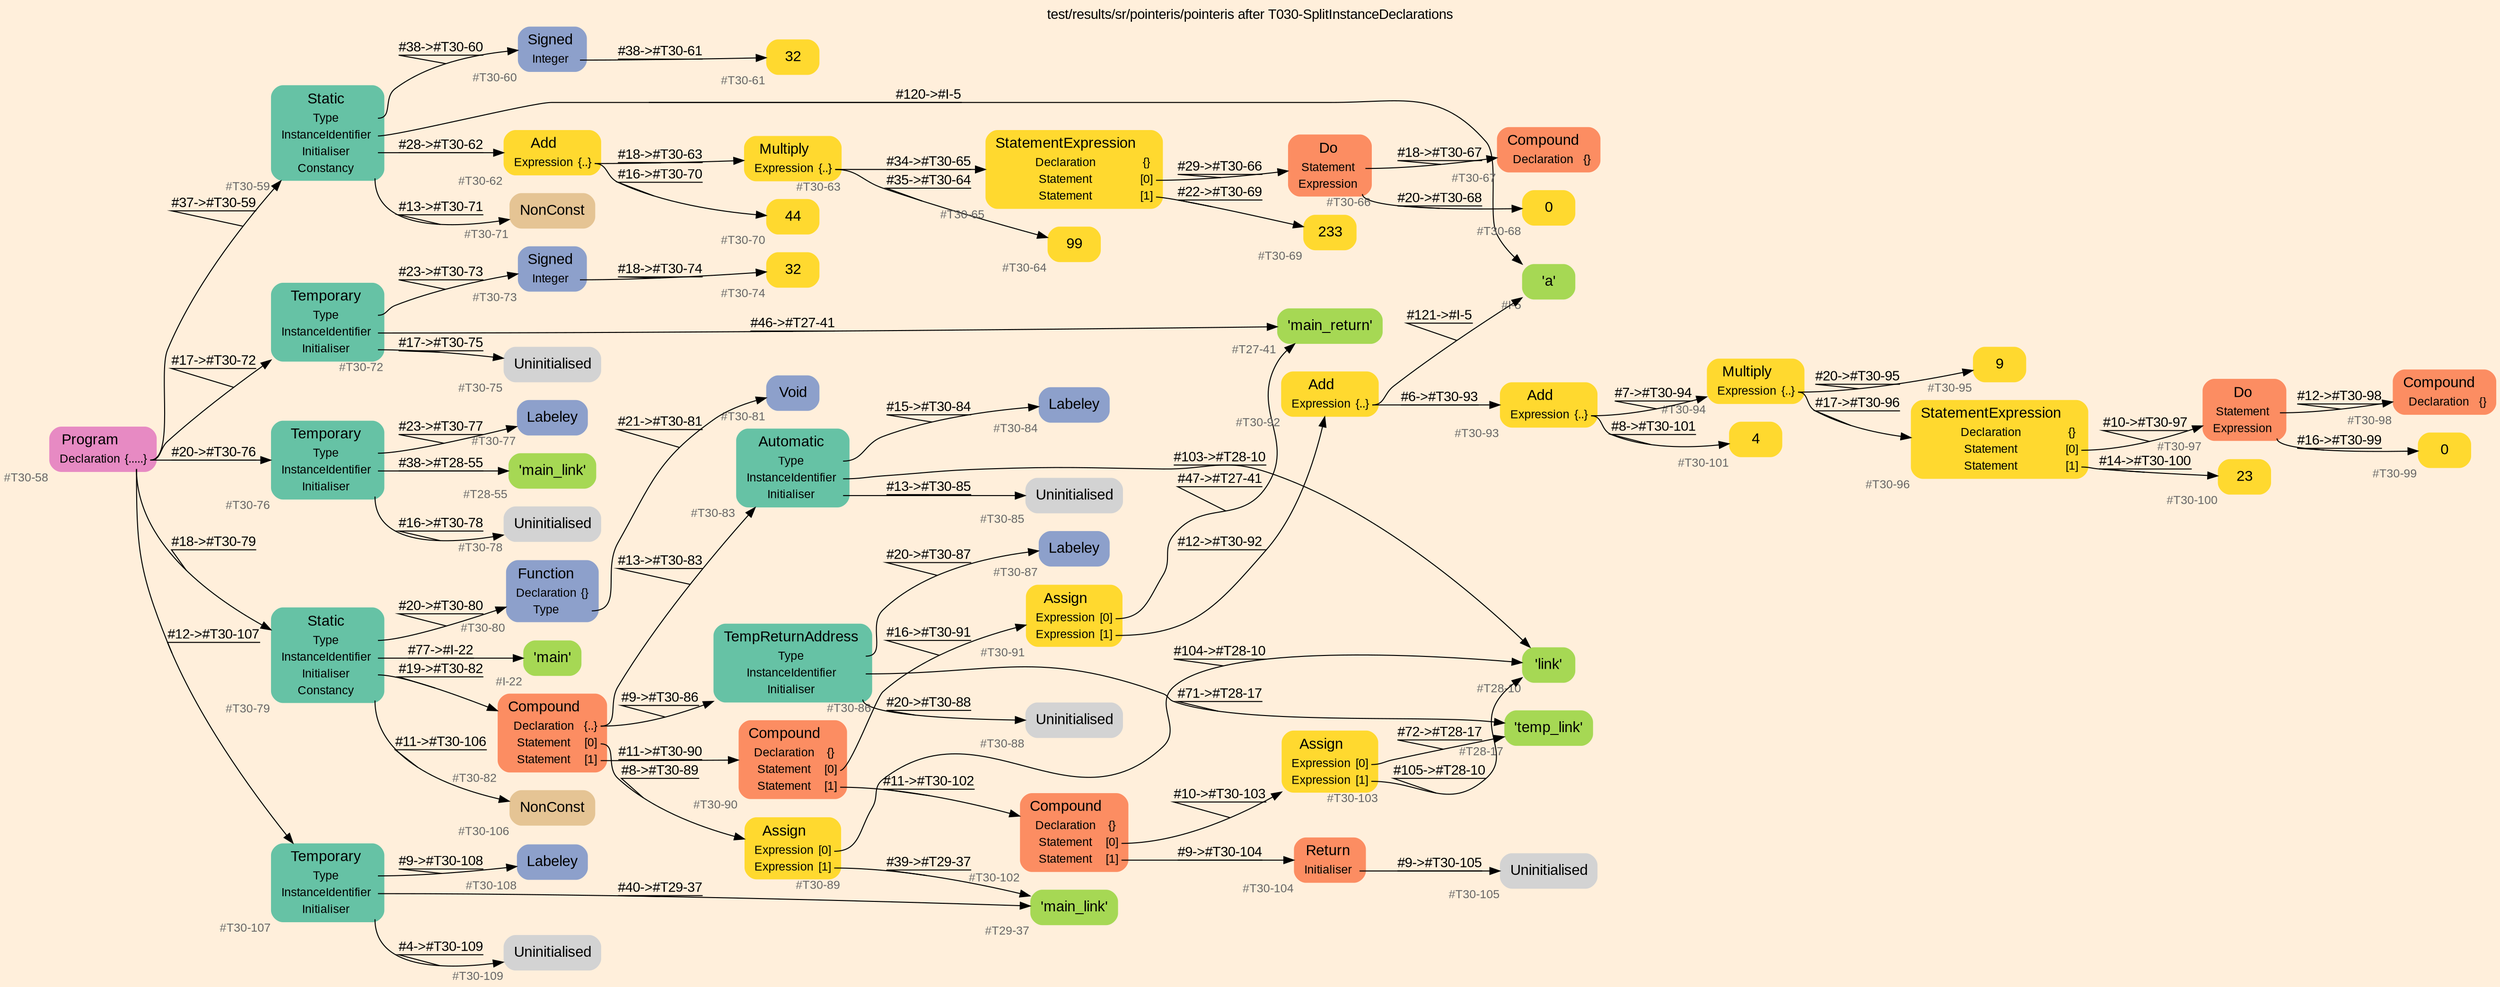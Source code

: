 digraph "test/results/sr/pointeris/pointeris after T030-SplitInstanceDeclarations" {
label = "test/results/sr/pointeris/pointeris after T030-SplitInstanceDeclarations"
labelloc = t
graph [
    rankdir = "LR"
    ranksep = 0.3
    bgcolor = antiquewhite1
    color = black
    fontcolor = black
    fontname = "Arial"
];
node [
    fontname = "Arial"
];
edge [
    fontname = "Arial"
];

// -------------------- node figure --------------------
// -------- block #T30-58 ----------
"#T30-58" [
    fillcolor = "/set28/4"
    xlabel = "#T30-58"
    fontsize = "12"
    fontcolor = grey40
    shape = "plaintext"
    label = <<TABLE BORDER="0" CELLBORDER="0" CELLSPACING="0">
     <TR><TD><FONT COLOR="black" POINT-SIZE="15">Program</FONT></TD></TR>
     <TR><TD><FONT COLOR="black" POINT-SIZE="12">Declaration</FONT></TD><TD PORT="port0"><FONT COLOR="black" POINT-SIZE="12">{.....}</FONT></TD></TR>
    </TABLE>>
    style = "rounded,filled"
];

// -------- block #T30-59 ----------
"#T30-59" [
    fillcolor = "/set28/1"
    xlabel = "#T30-59"
    fontsize = "12"
    fontcolor = grey40
    shape = "plaintext"
    label = <<TABLE BORDER="0" CELLBORDER="0" CELLSPACING="0">
     <TR><TD><FONT COLOR="black" POINT-SIZE="15">Static</FONT></TD></TR>
     <TR><TD><FONT COLOR="black" POINT-SIZE="12">Type</FONT></TD><TD PORT="port0"></TD></TR>
     <TR><TD><FONT COLOR="black" POINT-SIZE="12">InstanceIdentifier</FONT></TD><TD PORT="port1"></TD></TR>
     <TR><TD><FONT COLOR="black" POINT-SIZE="12">Initialiser</FONT></TD><TD PORT="port2"></TD></TR>
     <TR><TD><FONT COLOR="black" POINT-SIZE="12">Constancy</FONT></TD><TD PORT="port3"></TD></TR>
    </TABLE>>
    style = "rounded,filled"
];

// -------- block #T30-60 ----------
"#T30-60" [
    fillcolor = "/set28/3"
    xlabel = "#T30-60"
    fontsize = "12"
    fontcolor = grey40
    shape = "plaintext"
    label = <<TABLE BORDER="0" CELLBORDER="0" CELLSPACING="0">
     <TR><TD><FONT COLOR="black" POINT-SIZE="15">Signed</FONT></TD></TR>
     <TR><TD><FONT COLOR="black" POINT-SIZE="12">Integer</FONT></TD><TD PORT="port0"></TD></TR>
    </TABLE>>
    style = "rounded,filled"
];

// -------- block #T30-61 ----------
"#T30-61" [
    fillcolor = "/set28/6"
    xlabel = "#T30-61"
    fontsize = "12"
    fontcolor = grey40
    shape = "plaintext"
    label = <<TABLE BORDER="0" CELLBORDER="0" CELLSPACING="0">
     <TR><TD><FONT COLOR="black" POINT-SIZE="15">32</FONT></TD></TR>
    </TABLE>>
    style = "rounded,filled"
];

// -------- block #I-5 ----------
"#I-5" [
    fillcolor = "/set28/5"
    xlabel = "#I-5"
    fontsize = "12"
    fontcolor = grey40
    shape = "plaintext"
    label = <<TABLE BORDER="0" CELLBORDER="0" CELLSPACING="0">
     <TR><TD><FONT COLOR="black" POINT-SIZE="15">'a'</FONT></TD></TR>
    </TABLE>>
    style = "rounded,filled"
];

// -------- block #T30-62 ----------
"#T30-62" [
    fillcolor = "/set28/6"
    xlabel = "#T30-62"
    fontsize = "12"
    fontcolor = grey40
    shape = "plaintext"
    label = <<TABLE BORDER="0" CELLBORDER="0" CELLSPACING="0">
     <TR><TD><FONT COLOR="black" POINT-SIZE="15">Add</FONT></TD></TR>
     <TR><TD><FONT COLOR="black" POINT-SIZE="12">Expression</FONT></TD><TD PORT="port0"><FONT COLOR="black" POINT-SIZE="12">{..}</FONT></TD></TR>
    </TABLE>>
    style = "rounded,filled"
];

// -------- block #T30-63 ----------
"#T30-63" [
    fillcolor = "/set28/6"
    xlabel = "#T30-63"
    fontsize = "12"
    fontcolor = grey40
    shape = "plaintext"
    label = <<TABLE BORDER="0" CELLBORDER="0" CELLSPACING="0">
     <TR><TD><FONT COLOR="black" POINT-SIZE="15">Multiply</FONT></TD></TR>
     <TR><TD><FONT COLOR="black" POINT-SIZE="12">Expression</FONT></TD><TD PORT="port0"><FONT COLOR="black" POINT-SIZE="12">{..}</FONT></TD></TR>
    </TABLE>>
    style = "rounded,filled"
];

// -------- block #T30-64 ----------
"#T30-64" [
    fillcolor = "/set28/6"
    xlabel = "#T30-64"
    fontsize = "12"
    fontcolor = grey40
    shape = "plaintext"
    label = <<TABLE BORDER="0" CELLBORDER="0" CELLSPACING="0">
     <TR><TD><FONT COLOR="black" POINT-SIZE="15">99</FONT></TD></TR>
    </TABLE>>
    style = "rounded,filled"
];

// -------- block #T30-65 ----------
"#T30-65" [
    fillcolor = "/set28/6"
    xlabel = "#T30-65"
    fontsize = "12"
    fontcolor = grey40
    shape = "plaintext"
    label = <<TABLE BORDER="0" CELLBORDER="0" CELLSPACING="0">
     <TR><TD><FONT COLOR="black" POINT-SIZE="15">StatementExpression</FONT></TD></TR>
     <TR><TD><FONT COLOR="black" POINT-SIZE="12">Declaration</FONT></TD><TD PORT="port0"><FONT COLOR="black" POINT-SIZE="12">{}</FONT></TD></TR>
     <TR><TD><FONT COLOR="black" POINT-SIZE="12">Statement</FONT></TD><TD PORT="port1"><FONT COLOR="black" POINT-SIZE="12">[0]</FONT></TD></TR>
     <TR><TD><FONT COLOR="black" POINT-SIZE="12">Statement</FONT></TD><TD PORT="port2"><FONT COLOR="black" POINT-SIZE="12">[1]</FONT></TD></TR>
    </TABLE>>
    style = "rounded,filled"
];

// -------- block #T30-66 ----------
"#T30-66" [
    fillcolor = "/set28/2"
    xlabel = "#T30-66"
    fontsize = "12"
    fontcolor = grey40
    shape = "plaintext"
    label = <<TABLE BORDER="0" CELLBORDER="0" CELLSPACING="0">
     <TR><TD><FONT COLOR="black" POINT-SIZE="15">Do</FONT></TD></TR>
     <TR><TD><FONT COLOR="black" POINT-SIZE="12">Statement</FONT></TD><TD PORT="port0"></TD></TR>
     <TR><TD><FONT COLOR="black" POINT-SIZE="12">Expression</FONT></TD><TD PORT="port1"></TD></TR>
    </TABLE>>
    style = "rounded,filled"
];

// -------- block #T30-67 ----------
"#T30-67" [
    fillcolor = "/set28/2"
    xlabel = "#T30-67"
    fontsize = "12"
    fontcolor = grey40
    shape = "plaintext"
    label = <<TABLE BORDER="0" CELLBORDER="0" CELLSPACING="0">
     <TR><TD><FONT COLOR="black" POINT-SIZE="15">Compound</FONT></TD></TR>
     <TR><TD><FONT COLOR="black" POINT-SIZE="12">Declaration</FONT></TD><TD PORT="port0"><FONT COLOR="black" POINT-SIZE="12">{}</FONT></TD></TR>
    </TABLE>>
    style = "rounded,filled"
];

// -------- block #T30-68 ----------
"#T30-68" [
    fillcolor = "/set28/6"
    xlabel = "#T30-68"
    fontsize = "12"
    fontcolor = grey40
    shape = "plaintext"
    label = <<TABLE BORDER="0" CELLBORDER="0" CELLSPACING="0">
     <TR><TD><FONT COLOR="black" POINT-SIZE="15">0</FONT></TD></TR>
    </TABLE>>
    style = "rounded,filled"
];

// -------- block #T30-69 ----------
"#T30-69" [
    fillcolor = "/set28/6"
    xlabel = "#T30-69"
    fontsize = "12"
    fontcolor = grey40
    shape = "plaintext"
    label = <<TABLE BORDER="0" CELLBORDER="0" CELLSPACING="0">
     <TR><TD><FONT COLOR="black" POINT-SIZE="15">233</FONT></TD></TR>
    </TABLE>>
    style = "rounded,filled"
];

// -------- block #T30-70 ----------
"#T30-70" [
    fillcolor = "/set28/6"
    xlabel = "#T30-70"
    fontsize = "12"
    fontcolor = grey40
    shape = "plaintext"
    label = <<TABLE BORDER="0" CELLBORDER="0" CELLSPACING="0">
     <TR><TD><FONT COLOR="black" POINT-SIZE="15">44</FONT></TD></TR>
    </TABLE>>
    style = "rounded,filled"
];

// -------- block #T30-71 ----------
"#T30-71" [
    fillcolor = "/set28/7"
    xlabel = "#T30-71"
    fontsize = "12"
    fontcolor = grey40
    shape = "plaintext"
    label = <<TABLE BORDER="0" CELLBORDER="0" CELLSPACING="0">
     <TR><TD><FONT COLOR="black" POINT-SIZE="15">NonConst</FONT></TD></TR>
    </TABLE>>
    style = "rounded,filled"
];

// -------- block #T30-72 ----------
"#T30-72" [
    fillcolor = "/set28/1"
    xlabel = "#T30-72"
    fontsize = "12"
    fontcolor = grey40
    shape = "plaintext"
    label = <<TABLE BORDER="0" CELLBORDER="0" CELLSPACING="0">
     <TR><TD><FONT COLOR="black" POINT-SIZE="15">Temporary</FONT></TD></TR>
     <TR><TD><FONT COLOR="black" POINT-SIZE="12">Type</FONT></TD><TD PORT="port0"></TD></TR>
     <TR><TD><FONT COLOR="black" POINT-SIZE="12">InstanceIdentifier</FONT></TD><TD PORT="port1"></TD></TR>
     <TR><TD><FONT COLOR="black" POINT-SIZE="12">Initialiser</FONT></TD><TD PORT="port2"></TD></TR>
    </TABLE>>
    style = "rounded,filled"
];

// -------- block #T30-73 ----------
"#T30-73" [
    fillcolor = "/set28/3"
    xlabel = "#T30-73"
    fontsize = "12"
    fontcolor = grey40
    shape = "plaintext"
    label = <<TABLE BORDER="0" CELLBORDER="0" CELLSPACING="0">
     <TR><TD><FONT COLOR="black" POINT-SIZE="15">Signed</FONT></TD></TR>
     <TR><TD><FONT COLOR="black" POINT-SIZE="12">Integer</FONT></TD><TD PORT="port0"></TD></TR>
    </TABLE>>
    style = "rounded,filled"
];

// -------- block #T30-74 ----------
"#T30-74" [
    fillcolor = "/set28/6"
    xlabel = "#T30-74"
    fontsize = "12"
    fontcolor = grey40
    shape = "plaintext"
    label = <<TABLE BORDER="0" CELLBORDER="0" CELLSPACING="0">
     <TR><TD><FONT COLOR="black" POINT-SIZE="15">32</FONT></TD></TR>
    </TABLE>>
    style = "rounded,filled"
];

// -------- block #T27-41 ----------
"#T27-41" [
    fillcolor = "/set28/5"
    xlabel = "#T27-41"
    fontsize = "12"
    fontcolor = grey40
    shape = "plaintext"
    label = <<TABLE BORDER="0" CELLBORDER="0" CELLSPACING="0">
     <TR><TD><FONT COLOR="black" POINT-SIZE="15">'main_return'</FONT></TD></TR>
    </TABLE>>
    style = "rounded,filled"
];

// -------- block #T30-75 ----------
"#T30-75" [
    xlabel = "#T30-75"
    fontsize = "12"
    fontcolor = grey40
    shape = "plaintext"
    label = <<TABLE BORDER="0" CELLBORDER="0" CELLSPACING="0">
     <TR><TD><FONT COLOR="black" POINT-SIZE="15">Uninitialised</FONT></TD></TR>
    </TABLE>>
    style = "rounded,filled"
];

// -------- block #T30-76 ----------
"#T30-76" [
    fillcolor = "/set28/1"
    xlabel = "#T30-76"
    fontsize = "12"
    fontcolor = grey40
    shape = "plaintext"
    label = <<TABLE BORDER="0" CELLBORDER="0" CELLSPACING="0">
     <TR><TD><FONT COLOR="black" POINT-SIZE="15">Temporary</FONT></TD></TR>
     <TR><TD><FONT COLOR="black" POINT-SIZE="12">Type</FONT></TD><TD PORT="port0"></TD></TR>
     <TR><TD><FONT COLOR="black" POINT-SIZE="12">InstanceIdentifier</FONT></TD><TD PORT="port1"></TD></TR>
     <TR><TD><FONT COLOR="black" POINT-SIZE="12">Initialiser</FONT></TD><TD PORT="port2"></TD></TR>
    </TABLE>>
    style = "rounded,filled"
];

// -------- block #T30-77 ----------
"#T30-77" [
    fillcolor = "/set28/3"
    xlabel = "#T30-77"
    fontsize = "12"
    fontcolor = grey40
    shape = "plaintext"
    label = <<TABLE BORDER="0" CELLBORDER="0" CELLSPACING="0">
     <TR><TD><FONT COLOR="black" POINT-SIZE="15">Labeley</FONT></TD></TR>
    </TABLE>>
    style = "rounded,filled"
];

// -------- block #T28-55 ----------
"#T28-55" [
    fillcolor = "/set28/5"
    xlabel = "#T28-55"
    fontsize = "12"
    fontcolor = grey40
    shape = "plaintext"
    label = <<TABLE BORDER="0" CELLBORDER="0" CELLSPACING="0">
     <TR><TD><FONT COLOR="black" POINT-SIZE="15">'main_link'</FONT></TD></TR>
    </TABLE>>
    style = "rounded,filled"
];

// -------- block #T30-78 ----------
"#T30-78" [
    xlabel = "#T30-78"
    fontsize = "12"
    fontcolor = grey40
    shape = "plaintext"
    label = <<TABLE BORDER="0" CELLBORDER="0" CELLSPACING="0">
     <TR><TD><FONT COLOR="black" POINT-SIZE="15">Uninitialised</FONT></TD></TR>
    </TABLE>>
    style = "rounded,filled"
];

// -------- block #T30-79 ----------
"#T30-79" [
    fillcolor = "/set28/1"
    xlabel = "#T30-79"
    fontsize = "12"
    fontcolor = grey40
    shape = "plaintext"
    label = <<TABLE BORDER="0" CELLBORDER="0" CELLSPACING="0">
     <TR><TD><FONT COLOR="black" POINT-SIZE="15">Static</FONT></TD></TR>
     <TR><TD><FONT COLOR="black" POINT-SIZE="12">Type</FONT></TD><TD PORT="port0"></TD></TR>
     <TR><TD><FONT COLOR="black" POINT-SIZE="12">InstanceIdentifier</FONT></TD><TD PORT="port1"></TD></TR>
     <TR><TD><FONT COLOR="black" POINT-SIZE="12">Initialiser</FONT></TD><TD PORT="port2"></TD></TR>
     <TR><TD><FONT COLOR="black" POINT-SIZE="12">Constancy</FONT></TD><TD PORT="port3"></TD></TR>
    </TABLE>>
    style = "rounded,filled"
];

// -------- block #T30-80 ----------
"#T30-80" [
    fillcolor = "/set28/3"
    xlabel = "#T30-80"
    fontsize = "12"
    fontcolor = grey40
    shape = "plaintext"
    label = <<TABLE BORDER="0" CELLBORDER="0" CELLSPACING="0">
     <TR><TD><FONT COLOR="black" POINT-SIZE="15">Function</FONT></TD></TR>
     <TR><TD><FONT COLOR="black" POINT-SIZE="12">Declaration</FONT></TD><TD PORT="port0"><FONT COLOR="black" POINT-SIZE="12">{}</FONT></TD></TR>
     <TR><TD><FONT COLOR="black" POINT-SIZE="12">Type</FONT></TD><TD PORT="port1"></TD></TR>
    </TABLE>>
    style = "rounded,filled"
];

// -------- block #T30-81 ----------
"#T30-81" [
    fillcolor = "/set28/3"
    xlabel = "#T30-81"
    fontsize = "12"
    fontcolor = grey40
    shape = "plaintext"
    label = <<TABLE BORDER="0" CELLBORDER="0" CELLSPACING="0">
     <TR><TD><FONT COLOR="black" POINT-SIZE="15">Void</FONT></TD></TR>
    </TABLE>>
    style = "rounded,filled"
];

// -------- block #I-22 ----------
"#I-22" [
    fillcolor = "/set28/5"
    xlabel = "#I-22"
    fontsize = "12"
    fontcolor = grey40
    shape = "plaintext"
    label = <<TABLE BORDER="0" CELLBORDER="0" CELLSPACING="0">
     <TR><TD><FONT COLOR="black" POINT-SIZE="15">'main'</FONT></TD></TR>
    </TABLE>>
    style = "rounded,filled"
];

// -------- block #T30-82 ----------
"#T30-82" [
    fillcolor = "/set28/2"
    xlabel = "#T30-82"
    fontsize = "12"
    fontcolor = grey40
    shape = "plaintext"
    label = <<TABLE BORDER="0" CELLBORDER="0" CELLSPACING="0">
     <TR><TD><FONT COLOR="black" POINT-SIZE="15">Compound</FONT></TD></TR>
     <TR><TD><FONT COLOR="black" POINT-SIZE="12">Declaration</FONT></TD><TD PORT="port0"><FONT COLOR="black" POINT-SIZE="12">{..}</FONT></TD></TR>
     <TR><TD><FONT COLOR="black" POINT-SIZE="12">Statement</FONT></TD><TD PORT="port1"><FONT COLOR="black" POINT-SIZE="12">[0]</FONT></TD></TR>
     <TR><TD><FONT COLOR="black" POINT-SIZE="12">Statement</FONT></TD><TD PORT="port2"><FONT COLOR="black" POINT-SIZE="12">[1]</FONT></TD></TR>
    </TABLE>>
    style = "rounded,filled"
];

// -------- block #T30-83 ----------
"#T30-83" [
    fillcolor = "/set28/1"
    xlabel = "#T30-83"
    fontsize = "12"
    fontcolor = grey40
    shape = "plaintext"
    label = <<TABLE BORDER="0" CELLBORDER="0" CELLSPACING="0">
     <TR><TD><FONT COLOR="black" POINT-SIZE="15">Automatic</FONT></TD></TR>
     <TR><TD><FONT COLOR="black" POINT-SIZE="12">Type</FONT></TD><TD PORT="port0"></TD></TR>
     <TR><TD><FONT COLOR="black" POINT-SIZE="12">InstanceIdentifier</FONT></TD><TD PORT="port1"></TD></TR>
     <TR><TD><FONT COLOR="black" POINT-SIZE="12">Initialiser</FONT></TD><TD PORT="port2"></TD></TR>
    </TABLE>>
    style = "rounded,filled"
];

// -------- block #T30-84 ----------
"#T30-84" [
    fillcolor = "/set28/3"
    xlabel = "#T30-84"
    fontsize = "12"
    fontcolor = grey40
    shape = "plaintext"
    label = <<TABLE BORDER="0" CELLBORDER="0" CELLSPACING="0">
     <TR><TD><FONT COLOR="black" POINT-SIZE="15">Labeley</FONT></TD></TR>
    </TABLE>>
    style = "rounded,filled"
];

// -------- block #T28-10 ----------
"#T28-10" [
    fillcolor = "/set28/5"
    xlabel = "#T28-10"
    fontsize = "12"
    fontcolor = grey40
    shape = "plaintext"
    label = <<TABLE BORDER="0" CELLBORDER="0" CELLSPACING="0">
     <TR><TD><FONT COLOR="black" POINT-SIZE="15">'link'</FONT></TD></TR>
    </TABLE>>
    style = "rounded,filled"
];

// -------- block #T30-85 ----------
"#T30-85" [
    xlabel = "#T30-85"
    fontsize = "12"
    fontcolor = grey40
    shape = "plaintext"
    label = <<TABLE BORDER="0" CELLBORDER="0" CELLSPACING="0">
     <TR><TD><FONT COLOR="black" POINT-SIZE="15">Uninitialised</FONT></TD></TR>
    </TABLE>>
    style = "rounded,filled"
];

// -------- block #T30-86 ----------
"#T30-86" [
    fillcolor = "/set28/1"
    xlabel = "#T30-86"
    fontsize = "12"
    fontcolor = grey40
    shape = "plaintext"
    label = <<TABLE BORDER="0" CELLBORDER="0" CELLSPACING="0">
     <TR><TD><FONT COLOR="black" POINT-SIZE="15">TempReturnAddress</FONT></TD></TR>
     <TR><TD><FONT COLOR="black" POINT-SIZE="12">Type</FONT></TD><TD PORT="port0"></TD></TR>
     <TR><TD><FONT COLOR="black" POINT-SIZE="12">InstanceIdentifier</FONT></TD><TD PORT="port1"></TD></TR>
     <TR><TD><FONT COLOR="black" POINT-SIZE="12">Initialiser</FONT></TD><TD PORT="port2"></TD></TR>
    </TABLE>>
    style = "rounded,filled"
];

// -------- block #T30-87 ----------
"#T30-87" [
    fillcolor = "/set28/3"
    xlabel = "#T30-87"
    fontsize = "12"
    fontcolor = grey40
    shape = "plaintext"
    label = <<TABLE BORDER="0" CELLBORDER="0" CELLSPACING="0">
     <TR><TD><FONT COLOR="black" POINT-SIZE="15">Labeley</FONT></TD></TR>
    </TABLE>>
    style = "rounded,filled"
];

// -------- block #T28-17 ----------
"#T28-17" [
    fillcolor = "/set28/5"
    xlabel = "#T28-17"
    fontsize = "12"
    fontcolor = grey40
    shape = "plaintext"
    label = <<TABLE BORDER="0" CELLBORDER="0" CELLSPACING="0">
     <TR><TD><FONT COLOR="black" POINT-SIZE="15">'temp_link'</FONT></TD></TR>
    </TABLE>>
    style = "rounded,filled"
];

// -------- block #T30-88 ----------
"#T30-88" [
    xlabel = "#T30-88"
    fontsize = "12"
    fontcolor = grey40
    shape = "plaintext"
    label = <<TABLE BORDER="0" CELLBORDER="0" CELLSPACING="0">
     <TR><TD><FONT COLOR="black" POINT-SIZE="15">Uninitialised</FONT></TD></TR>
    </TABLE>>
    style = "rounded,filled"
];

// -------- block #T30-89 ----------
"#T30-89" [
    fillcolor = "/set28/6"
    xlabel = "#T30-89"
    fontsize = "12"
    fontcolor = grey40
    shape = "plaintext"
    label = <<TABLE BORDER="0" CELLBORDER="0" CELLSPACING="0">
     <TR><TD><FONT COLOR="black" POINT-SIZE="15">Assign</FONT></TD></TR>
     <TR><TD><FONT COLOR="black" POINT-SIZE="12">Expression</FONT></TD><TD PORT="port0"><FONT COLOR="black" POINT-SIZE="12">[0]</FONT></TD></TR>
     <TR><TD><FONT COLOR="black" POINT-SIZE="12">Expression</FONT></TD><TD PORT="port1"><FONT COLOR="black" POINT-SIZE="12">[1]</FONT></TD></TR>
    </TABLE>>
    style = "rounded,filled"
];

// -------- block #T29-37 ----------
"#T29-37" [
    fillcolor = "/set28/5"
    xlabel = "#T29-37"
    fontsize = "12"
    fontcolor = grey40
    shape = "plaintext"
    label = <<TABLE BORDER="0" CELLBORDER="0" CELLSPACING="0">
     <TR><TD><FONT COLOR="black" POINT-SIZE="15">'main_link'</FONT></TD></TR>
    </TABLE>>
    style = "rounded,filled"
];

// -------- block #T30-90 ----------
"#T30-90" [
    fillcolor = "/set28/2"
    xlabel = "#T30-90"
    fontsize = "12"
    fontcolor = grey40
    shape = "plaintext"
    label = <<TABLE BORDER="0" CELLBORDER="0" CELLSPACING="0">
     <TR><TD><FONT COLOR="black" POINT-SIZE="15">Compound</FONT></TD></TR>
     <TR><TD><FONT COLOR="black" POINT-SIZE="12">Declaration</FONT></TD><TD PORT="port0"><FONT COLOR="black" POINT-SIZE="12">{}</FONT></TD></TR>
     <TR><TD><FONT COLOR="black" POINT-SIZE="12">Statement</FONT></TD><TD PORT="port1"><FONT COLOR="black" POINT-SIZE="12">[0]</FONT></TD></TR>
     <TR><TD><FONT COLOR="black" POINT-SIZE="12">Statement</FONT></TD><TD PORT="port2"><FONT COLOR="black" POINT-SIZE="12">[1]</FONT></TD></TR>
    </TABLE>>
    style = "rounded,filled"
];

// -------- block #T30-91 ----------
"#T30-91" [
    fillcolor = "/set28/6"
    xlabel = "#T30-91"
    fontsize = "12"
    fontcolor = grey40
    shape = "plaintext"
    label = <<TABLE BORDER="0" CELLBORDER="0" CELLSPACING="0">
     <TR><TD><FONT COLOR="black" POINT-SIZE="15">Assign</FONT></TD></TR>
     <TR><TD><FONT COLOR="black" POINT-SIZE="12">Expression</FONT></TD><TD PORT="port0"><FONT COLOR="black" POINT-SIZE="12">[0]</FONT></TD></TR>
     <TR><TD><FONT COLOR="black" POINT-SIZE="12">Expression</FONT></TD><TD PORT="port1"><FONT COLOR="black" POINT-SIZE="12">[1]</FONT></TD></TR>
    </TABLE>>
    style = "rounded,filled"
];

// -------- block #T30-92 ----------
"#T30-92" [
    fillcolor = "/set28/6"
    xlabel = "#T30-92"
    fontsize = "12"
    fontcolor = grey40
    shape = "plaintext"
    label = <<TABLE BORDER="0" CELLBORDER="0" CELLSPACING="0">
     <TR><TD><FONT COLOR="black" POINT-SIZE="15">Add</FONT></TD></TR>
     <TR><TD><FONT COLOR="black" POINT-SIZE="12">Expression</FONT></TD><TD PORT="port0"><FONT COLOR="black" POINT-SIZE="12">{..}</FONT></TD></TR>
    </TABLE>>
    style = "rounded,filled"
];

// -------- block #T30-93 ----------
"#T30-93" [
    fillcolor = "/set28/6"
    xlabel = "#T30-93"
    fontsize = "12"
    fontcolor = grey40
    shape = "plaintext"
    label = <<TABLE BORDER="0" CELLBORDER="0" CELLSPACING="0">
     <TR><TD><FONT COLOR="black" POINT-SIZE="15">Add</FONT></TD></TR>
     <TR><TD><FONT COLOR="black" POINT-SIZE="12">Expression</FONT></TD><TD PORT="port0"><FONT COLOR="black" POINT-SIZE="12">{..}</FONT></TD></TR>
    </TABLE>>
    style = "rounded,filled"
];

// -------- block #T30-94 ----------
"#T30-94" [
    fillcolor = "/set28/6"
    xlabel = "#T30-94"
    fontsize = "12"
    fontcolor = grey40
    shape = "plaintext"
    label = <<TABLE BORDER="0" CELLBORDER="0" CELLSPACING="0">
     <TR><TD><FONT COLOR="black" POINT-SIZE="15">Multiply</FONT></TD></TR>
     <TR><TD><FONT COLOR="black" POINT-SIZE="12">Expression</FONT></TD><TD PORT="port0"><FONT COLOR="black" POINT-SIZE="12">{..}</FONT></TD></TR>
    </TABLE>>
    style = "rounded,filled"
];

// -------- block #T30-95 ----------
"#T30-95" [
    fillcolor = "/set28/6"
    xlabel = "#T30-95"
    fontsize = "12"
    fontcolor = grey40
    shape = "plaintext"
    label = <<TABLE BORDER="0" CELLBORDER="0" CELLSPACING="0">
     <TR><TD><FONT COLOR="black" POINT-SIZE="15">9</FONT></TD></TR>
    </TABLE>>
    style = "rounded,filled"
];

// -------- block #T30-96 ----------
"#T30-96" [
    fillcolor = "/set28/6"
    xlabel = "#T30-96"
    fontsize = "12"
    fontcolor = grey40
    shape = "plaintext"
    label = <<TABLE BORDER="0" CELLBORDER="0" CELLSPACING="0">
     <TR><TD><FONT COLOR="black" POINT-SIZE="15">StatementExpression</FONT></TD></TR>
     <TR><TD><FONT COLOR="black" POINT-SIZE="12">Declaration</FONT></TD><TD PORT="port0"><FONT COLOR="black" POINT-SIZE="12">{}</FONT></TD></TR>
     <TR><TD><FONT COLOR="black" POINT-SIZE="12">Statement</FONT></TD><TD PORT="port1"><FONT COLOR="black" POINT-SIZE="12">[0]</FONT></TD></TR>
     <TR><TD><FONT COLOR="black" POINT-SIZE="12">Statement</FONT></TD><TD PORT="port2"><FONT COLOR="black" POINT-SIZE="12">[1]</FONT></TD></TR>
    </TABLE>>
    style = "rounded,filled"
];

// -------- block #T30-97 ----------
"#T30-97" [
    fillcolor = "/set28/2"
    xlabel = "#T30-97"
    fontsize = "12"
    fontcolor = grey40
    shape = "plaintext"
    label = <<TABLE BORDER="0" CELLBORDER="0" CELLSPACING="0">
     <TR><TD><FONT COLOR="black" POINT-SIZE="15">Do</FONT></TD></TR>
     <TR><TD><FONT COLOR="black" POINT-SIZE="12">Statement</FONT></TD><TD PORT="port0"></TD></TR>
     <TR><TD><FONT COLOR="black" POINT-SIZE="12">Expression</FONT></TD><TD PORT="port1"></TD></TR>
    </TABLE>>
    style = "rounded,filled"
];

// -------- block #T30-98 ----------
"#T30-98" [
    fillcolor = "/set28/2"
    xlabel = "#T30-98"
    fontsize = "12"
    fontcolor = grey40
    shape = "plaintext"
    label = <<TABLE BORDER="0" CELLBORDER="0" CELLSPACING="0">
     <TR><TD><FONT COLOR="black" POINT-SIZE="15">Compound</FONT></TD></TR>
     <TR><TD><FONT COLOR="black" POINT-SIZE="12">Declaration</FONT></TD><TD PORT="port0"><FONT COLOR="black" POINT-SIZE="12">{}</FONT></TD></TR>
    </TABLE>>
    style = "rounded,filled"
];

// -------- block #T30-99 ----------
"#T30-99" [
    fillcolor = "/set28/6"
    xlabel = "#T30-99"
    fontsize = "12"
    fontcolor = grey40
    shape = "plaintext"
    label = <<TABLE BORDER="0" CELLBORDER="0" CELLSPACING="0">
     <TR><TD><FONT COLOR="black" POINT-SIZE="15">0</FONT></TD></TR>
    </TABLE>>
    style = "rounded,filled"
];

// -------- block #T30-100 ----------
"#T30-100" [
    fillcolor = "/set28/6"
    xlabel = "#T30-100"
    fontsize = "12"
    fontcolor = grey40
    shape = "plaintext"
    label = <<TABLE BORDER="0" CELLBORDER="0" CELLSPACING="0">
     <TR><TD><FONT COLOR="black" POINT-SIZE="15">23</FONT></TD></TR>
    </TABLE>>
    style = "rounded,filled"
];

// -------- block #T30-101 ----------
"#T30-101" [
    fillcolor = "/set28/6"
    xlabel = "#T30-101"
    fontsize = "12"
    fontcolor = grey40
    shape = "plaintext"
    label = <<TABLE BORDER="0" CELLBORDER="0" CELLSPACING="0">
     <TR><TD><FONT COLOR="black" POINT-SIZE="15">4</FONT></TD></TR>
    </TABLE>>
    style = "rounded,filled"
];

// -------- block #T30-102 ----------
"#T30-102" [
    fillcolor = "/set28/2"
    xlabel = "#T30-102"
    fontsize = "12"
    fontcolor = grey40
    shape = "plaintext"
    label = <<TABLE BORDER="0" CELLBORDER="0" CELLSPACING="0">
     <TR><TD><FONT COLOR="black" POINT-SIZE="15">Compound</FONT></TD></TR>
     <TR><TD><FONT COLOR="black" POINT-SIZE="12">Declaration</FONT></TD><TD PORT="port0"><FONT COLOR="black" POINT-SIZE="12">{}</FONT></TD></TR>
     <TR><TD><FONT COLOR="black" POINT-SIZE="12">Statement</FONT></TD><TD PORT="port1"><FONT COLOR="black" POINT-SIZE="12">[0]</FONT></TD></TR>
     <TR><TD><FONT COLOR="black" POINT-SIZE="12">Statement</FONT></TD><TD PORT="port2"><FONT COLOR="black" POINT-SIZE="12">[1]</FONT></TD></TR>
    </TABLE>>
    style = "rounded,filled"
];

// -------- block #T30-103 ----------
"#T30-103" [
    fillcolor = "/set28/6"
    xlabel = "#T30-103"
    fontsize = "12"
    fontcolor = grey40
    shape = "plaintext"
    label = <<TABLE BORDER="0" CELLBORDER="0" CELLSPACING="0">
     <TR><TD><FONT COLOR="black" POINT-SIZE="15">Assign</FONT></TD></TR>
     <TR><TD><FONT COLOR="black" POINT-SIZE="12">Expression</FONT></TD><TD PORT="port0"><FONT COLOR="black" POINT-SIZE="12">[0]</FONT></TD></TR>
     <TR><TD><FONT COLOR="black" POINT-SIZE="12">Expression</FONT></TD><TD PORT="port1"><FONT COLOR="black" POINT-SIZE="12">[1]</FONT></TD></TR>
    </TABLE>>
    style = "rounded,filled"
];

// -------- block #T30-104 ----------
"#T30-104" [
    fillcolor = "/set28/2"
    xlabel = "#T30-104"
    fontsize = "12"
    fontcolor = grey40
    shape = "plaintext"
    label = <<TABLE BORDER="0" CELLBORDER="0" CELLSPACING="0">
     <TR><TD><FONT COLOR="black" POINT-SIZE="15">Return</FONT></TD></TR>
     <TR><TD><FONT COLOR="black" POINT-SIZE="12">Initialiser</FONT></TD><TD PORT="port0"></TD></TR>
    </TABLE>>
    style = "rounded,filled"
];

// -------- block #T30-105 ----------
"#T30-105" [
    xlabel = "#T30-105"
    fontsize = "12"
    fontcolor = grey40
    shape = "plaintext"
    label = <<TABLE BORDER="0" CELLBORDER="0" CELLSPACING="0">
     <TR><TD><FONT COLOR="black" POINT-SIZE="15">Uninitialised</FONT></TD></TR>
    </TABLE>>
    style = "rounded,filled"
];

// -------- block #T30-106 ----------
"#T30-106" [
    fillcolor = "/set28/7"
    xlabel = "#T30-106"
    fontsize = "12"
    fontcolor = grey40
    shape = "plaintext"
    label = <<TABLE BORDER="0" CELLBORDER="0" CELLSPACING="0">
     <TR><TD><FONT COLOR="black" POINT-SIZE="15">NonConst</FONT></TD></TR>
    </TABLE>>
    style = "rounded,filled"
];

// -------- block #T30-107 ----------
"#T30-107" [
    fillcolor = "/set28/1"
    xlabel = "#T30-107"
    fontsize = "12"
    fontcolor = grey40
    shape = "plaintext"
    label = <<TABLE BORDER="0" CELLBORDER="0" CELLSPACING="0">
     <TR><TD><FONT COLOR="black" POINT-SIZE="15">Temporary</FONT></TD></TR>
     <TR><TD><FONT COLOR="black" POINT-SIZE="12">Type</FONT></TD><TD PORT="port0"></TD></TR>
     <TR><TD><FONT COLOR="black" POINT-SIZE="12">InstanceIdentifier</FONT></TD><TD PORT="port1"></TD></TR>
     <TR><TD><FONT COLOR="black" POINT-SIZE="12">Initialiser</FONT></TD><TD PORT="port2"></TD></TR>
    </TABLE>>
    style = "rounded,filled"
];

// -------- block #T30-108 ----------
"#T30-108" [
    fillcolor = "/set28/3"
    xlabel = "#T30-108"
    fontsize = "12"
    fontcolor = grey40
    shape = "plaintext"
    label = <<TABLE BORDER="0" CELLBORDER="0" CELLSPACING="0">
     <TR><TD><FONT COLOR="black" POINT-SIZE="15">Labeley</FONT></TD></TR>
    </TABLE>>
    style = "rounded,filled"
];

// -------- block #T30-109 ----------
"#T30-109" [
    xlabel = "#T30-109"
    fontsize = "12"
    fontcolor = grey40
    shape = "plaintext"
    label = <<TABLE BORDER="0" CELLBORDER="0" CELLSPACING="0">
     <TR><TD><FONT COLOR="black" POINT-SIZE="15">Uninitialised</FONT></TD></TR>
    </TABLE>>
    style = "rounded,filled"
];

"#T30-58":port0 -> "#T30-59" [
    label = "#37-&gt;#T30-59"
    decorate = true
    color = black
    fontcolor = black
];

"#T30-58":port0 -> "#T30-72" [
    label = "#17-&gt;#T30-72"
    decorate = true
    color = black
    fontcolor = black
];

"#T30-58":port0 -> "#T30-76" [
    label = "#20-&gt;#T30-76"
    decorate = true
    color = black
    fontcolor = black
];

"#T30-58":port0 -> "#T30-79" [
    label = "#18-&gt;#T30-79"
    decorate = true
    color = black
    fontcolor = black
];

"#T30-58":port0 -> "#T30-107" [
    label = "#12-&gt;#T30-107"
    decorate = true
    color = black
    fontcolor = black
];

"#T30-59":port0 -> "#T30-60" [
    label = "#38-&gt;#T30-60"
    decorate = true
    color = black
    fontcolor = black
];

"#T30-59":port1 -> "#I-5" [
    label = "#120-&gt;#I-5"
    decorate = true
    color = black
    fontcolor = black
];

"#T30-59":port2 -> "#T30-62" [
    label = "#28-&gt;#T30-62"
    decorate = true
    color = black
    fontcolor = black
];

"#T30-59":port3 -> "#T30-71" [
    label = "#13-&gt;#T30-71"
    decorate = true
    color = black
    fontcolor = black
];

"#T30-60":port0 -> "#T30-61" [
    label = "#38-&gt;#T30-61"
    decorate = true
    color = black
    fontcolor = black
];

"#T30-62":port0 -> "#T30-63" [
    label = "#18-&gt;#T30-63"
    decorate = true
    color = black
    fontcolor = black
];

"#T30-62":port0 -> "#T30-70" [
    label = "#16-&gt;#T30-70"
    decorate = true
    color = black
    fontcolor = black
];

"#T30-63":port0 -> "#T30-64" [
    label = "#35-&gt;#T30-64"
    decorate = true
    color = black
    fontcolor = black
];

"#T30-63":port0 -> "#T30-65" [
    label = "#34-&gt;#T30-65"
    decorate = true
    color = black
    fontcolor = black
];

"#T30-65":port1 -> "#T30-66" [
    label = "#29-&gt;#T30-66"
    decorate = true
    color = black
    fontcolor = black
];

"#T30-65":port2 -> "#T30-69" [
    label = "#22-&gt;#T30-69"
    decorate = true
    color = black
    fontcolor = black
];

"#T30-66":port0 -> "#T30-67" [
    label = "#18-&gt;#T30-67"
    decorate = true
    color = black
    fontcolor = black
];

"#T30-66":port1 -> "#T30-68" [
    label = "#20-&gt;#T30-68"
    decorate = true
    color = black
    fontcolor = black
];

"#T30-72":port0 -> "#T30-73" [
    label = "#23-&gt;#T30-73"
    decorate = true
    color = black
    fontcolor = black
];

"#T30-72":port1 -> "#T27-41" [
    label = "#46-&gt;#T27-41"
    decorate = true
    color = black
    fontcolor = black
];

"#T30-72":port2 -> "#T30-75" [
    label = "#17-&gt;#T30-75"
    decorate = true
    color = black
    fontcolor = black
];

"#T30-73":port0 -> "#T30-74" [
    label = "#18-&gt;#T30-74"
    decorate = true
    color = black
    fontcolor = black
];

"#T30-76":port0 -> "#T30-77" [
    label = "#23-&gt;#T30-77"
    decorate = true
    color = black
    fontcolor = black
];

"#T30-76":port1 -> "#T28-55" [
    label = "#38-&gt;#T28-55"
    decorate = true
    color = black
    fontcolor = black
];

"#T30-76":port2 -> "#T30-78" [
    label = "#16-&gt;#T30-78"
    decorate = true
    color = black
    fontcolor = black
];

"#T30-79":port0 -> "#T30-80" [
    label = "#20-&gt;#T30-80"
    decorate = true
    color = black
    fontcolor = black
];

"#T30-79":port1 -> "#I-22" [
    label = "#77-&gt;#I-22"
    decorate = true
    color = black
    fontcolor = black
];

"#T30-79":port2 -> "#T30-82" [
    label = "#19-&gt;#T30-82"
    decorate = true
    color = black
    fontcolor = black
];

"#T30-79":port3 -> "#T30-106" [
    label = "#11-&gt;#T30-106"
    decorate = true
    color = black
    fontcolor = black
];

"#T30-80":port1 -> "#T30-81" [
    label = "#21-&gt;#T30-81"
    decorate = true
    color = black
    fontcolor = black
];

"#T30-82":port0 -> "#T30-83" [
    label = "#13-&gt;#T30-83"
    decorate = true
    color = black
    fontcolor = black
];

"#T30-82":port0 -> "#T30-86" [
    label = "#9-&gt;#T30-86"
    decorate = true
    color = black
    fontcolor = black
];

"#T30-82":port1 -> "#T30-89" [
    label = "#8-&gt;#T30-89"
    decorate = true
    color = black
    fontcolor = black
];

"#T30-82":port2 -> "#T30-90" [
    label = "#11-&gt;#T30-90"
    decorate = true
    color = black
    fontcolor = black
];

"#T30-83":port0 -> "#T30-84" [
    label = "#15-&gt;#T30-84"
    decorate = true
    color = black
    fontcolor = black
];

"#T30-83":port1 -> "#T28-10" [
    label = "#103-&gt;#T28-10"
    decorate = true
    color = black
    fontcolor = black
];

"#T30-83":port2 -> "#T30-85" [
    label = "#13-&gt;#T30-85"
    decorate = true
    color = black
    fontcolor = black
];

"#T30-86":port0 -> "#T30-87" [
    label = "#20-&gt;#T30-87"
    decorate = true
    color = black
    fontcolor = black
];

"#T30-86":port1 -> "#T28-17" [
    label = "#71-&gt;#T28-17"
    decorate = true
    color = black
    fontcolor = black
];

"#T30-86":port2 -> "#T30-88" [
    label = "#20-&gt;#T30-88"
    decorate = true
    color = black
    fontcolor = black
];

"#T30-89":port0 -> "#T28-10" [
    label = "#104-&gt;#T28-10"
    decorate = true
    color = black
    fontcolor = black
];

"#T30-89":port1 -> "#T29-37" [
    label = "#39-&gt;#T29-37"
    decorate = true
    color = black
    fontcolor = black
];

"#T30-90":port1 -> "#T30-91" [
    label = "#16-&gt;#T30-91"
    decorate = true
    color = black
    fontcolor = black
];

"#T30-90":port2 -> "#T30-102" [
    label = "#11-&gt;#T30-102"
    decorate = true
    color = black
    fontcolor = black
];

"#T30-91":port0 -> "#T27-41" [
    label = "#47-&gt;#T27-41"
    decorate = true
    color = black
    fontcolor = black
];

"#T30-91":port1 -> "#T30-92" [
    label = "#12-&gt;#T30-92"
    decorate = true
    color = black
    fontcolor = black
];

"#T30-92":port0 -> "#T30-93" [
    label = "#6-&gt;#T30-93"
    decorate = true
    color = black
    fontcolor = black
];

"#T30-92":port0 -> "#I-5" [
    label = "#121-&gt;#I-5"
    decorate = true
    color = black
    fontcolor = black
];

"#T30-93":port0 -> "#T30-94" [
    label = "#7-&gt;#T30-94"
    decorate = true
    color = black
    fontcolor = black
];

"#T30-93":port0 -> "#T30-101" [
    label = "#8-&gt;#T30-101"
    decorate = true
    color = black
    fontcolor = black
];

"#T30-94":port0 -> "#T30-95" [
    label = "#20-&gt;#T30-95"
    decorate = true
    color = black
    fontcolor = black
];

"#T30-94":port0 -> "#T30-96" [
    label = "#17-&gt;#T30-96"
    decorate = true
    color = black
    fontcolor = black
];

"#T30-96":port1 -> "#T30-97" [
    label = "#10-&gt;#T30-97"
    decorate = true
    color = black
    fontcolor = black
];

"#T30-96":port2 -> "#T30-100" [
    label = "#14-&gt;#T30-100"
    decorate = true
    color = black
    fontcolor = black
];

"#T30-97":port0 -> "#T30-98" [
    label = "#12-&gt;#T30-98"
    decorate = true
    color = black
    fontcolor = black
];

"#T30-97":port1 -> "#T30-99" [
    label = "#16-&gt;#T30-99"
    decorate = true
    color = black
    fontcolor = black
];

"#T30-102":port1 -> "#T30-103" [
    label = "#10-&gt;#T30-103"
    decorate = true
    color = black
    fontcolor = black
];

"#T30-102":port2 -> "#T30-104" [
    label = "#9-&gt;#T30-104"
    decorate = true
    color = black
    fontcolor = black
];

"#T30-103":port0 -> "#T28-17" [
    label = "#72-&gt;#T28-17"
    decorate = true
    color = black
    fontcolor = black
];

"#T30-103":port1 -> "#T28-10" [
    label = "#105-&gt;#T28-10"
    decorate = true
    color = black
    fontcolor = black
];

"#T30-104":port0 -> "#T30-105" [
    label = "#9-&gt;#T30-105"
    decorate = true
    color = black
    fontcolor = black
];

"#T30-107":port0 -> "#T30-108" [
    label = "#9-&gt;#T30-108"
    decorate = true
    color = black
    fontcolor = black
];

"#T30-107":port1 -> "#T29-37" [
    label = "#40-&gt;#T29-37"
    decorate = true
    color = black
    fontcolor = black
];

"#T30-107":port2 -> "#T30-109" [
    label = "#4-&gt;#T30-109"
    decorate = true
    color = black
    fontcolor = black
];


}
